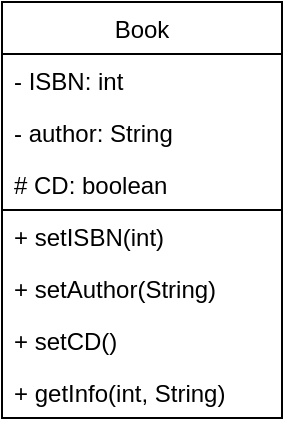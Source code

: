 <mxfile version="13.8.0" type="github">
  <diagram id="C5RBs43oDa-KdzZeNtuy" name="Page-1">
    <mxGraphModel dx="423" dy="512" grid="1" gridSize="10" guides="1" tooltips="1" connect="1" arrows="1" fold="1" page="1" pageScale="1" pageWidth="827" pageHeight="1169" math="0" shadow="0">
      <root>
        <mxCell id="WIyWlLk6GJQsqaUBKTNV-0" />
        <mxCell id="WIyWlLk6GJQsqaUBKTNV-1" parent="WIyWlLk6GJQsqaUBKTNV-0" />
        <mxCell id="5cFojUvyqo09gkGNKKq0-0" value="Book" style="swimlane;fontStyle=0;childLayout=stackLayout;horizontal=1;startSize=26;fillColor=none;horizontalStack=0;resizeParent=1;resizeParentMax=0;resizeLast=0;collapsible=1;marginBottom=0;" parent="WIyWlLk6GJQsqaUBKTNV-1" vertex="1">
          <mxGeometry x="20" y="110" width="140" height="208" as="geometry" />
        </mxCell>
        <mxCell id="5cFojUvyqo09gkGNKKq0-1" value="- ISBN: int" style="text;strokeColor=none;fillColor=none;align=left;verticalAlign=top;spacingLeft=4;spacingRight=4;overflow=hidden;rotatable=0;points=[[0,0.5],[1,0.5]];portConstraint=eastwest;" parent="5cFojUvyqo09gkGNKKq0-0" vertex="1">
          <mxGeometry y="26" width="140" height="26" as="geometry" />
        </mxCell>
        <mxCell id="5cFojUvyqo09gkGNKKq0-2" value="- author: String" style="text;strokeColor=none;fillColor=none;align=left;verticalAlign=top;spacingLeft=4;spacingRight=4;overflow=hidden;rotatable=0;points=[[0,0.5],[1,0.5]];portConstraint=eastwest;" parent="5cFojUvyqo09gkGNKKq0-0" vertex="1">
          <mxGeometry y="52" width="140" height="26" as="geometry" />
        </mxCell>
        <mxCell id="5cFojUvyqo09gkGNKKq0-3" value="# CD: boolean" style="text;strokeColor=none;fillColor=none;align=left;verticalAlign=top;spacingLeft=4;spacingRight=4;overflow=hidden;rotatable=0;points=[[0,0.5],[1,0.5]];portConstraint=eastwest;" parent="5cFojUvyqo09gkGNKKq0-0" vertex="1">
          <mxGeometry y="78" width="140" height="26" as="geometry" />
        </mxCell>
        <mxCell id="5cFojUvyqo09gkGNKKq0-11" value="" style="swimlane;fontStyle=0;childLayout=stackLayout;horizontal=1;startSize=0;fillColor=none;horizontalStack=0;resizeParent=1;resizeParentMax=0;resizeLast=0;collapsible=1;marginBottom=0;" parent="5cFojUvyqo09gkGNKKq0-0" vertex="1">
          <mxGeometry y="104" width="140" height="104" as="geometry">
            <mxRectangle x="110" y="260" width="50" height="40" as="alternateBounds" />
          </mxGeometry>
        </mxCell>
        <mxCell id="5cFojUvyqo09gkGNKKq0-13" value="+ setISBN(int)" style="text;strokeColor=none;fillColor=none;align=left;verticalAlign=top;spacingLeft=4;spacingRight=4;overflow=hidden;rotatable=0;points=[[0,0.5],[1,0.5]];portConstraint=eastwest;" parent="5cFojUvyqo09gkGNKKq0-11" vertex="1">
          <mxGeometry width="140" height="26" as="geometry" />
        </mxCell>
        <mxCell id="5cFojUvyqo09gkGNKKq0-14" value="+ setAuthor(String)" style="text;strokeColor=none;fillColor=none;align=left;verticalAlign=top;spacingLeft=4;spacingRight=4;overflow=hidden;rotatable=0;points=[[0,0.5],[1,0.5]];portConstraint=eastwest;" parent="5cFojUvyqo09gkGNKKq0-11" vertex="1">
          <mxGeometry y="26" width="140" height="26" as="geometry" />
        </mxCell>
        <mxCell id="DGtdENEEQf9WqrOcPjae-0" value="+ setCD()" style="text;strokeColor=none;fillColor=none;align=left;verticalAlign=top;spacingLeft=4;spacingRight=4;overflow=hidden;rotatable=0;points=[[0,0.5],[1,0.5]];portConstraint=eastwest;" vertex="1" parent="5cFojUvyqo09gkGNKKq0-11">
          <mxGeometry y="52" width="140" height="26" as="geometry" />
        </mxCell>
        <mxCell id="5cFojUvyqo09gkGNKKq0-15" value="+ getInfo(int, String)" style="text;strokeColor=none;fillColor=none;align=left;verticalAlign=top;spacingLeft=4;spacingRight=4;overflow=hidden;rotatable=0;points=[[0,0.5],[1,0.5]];portConstraint=eastwest;" parent="5cFojUvyqo09gkGNKKq0-11" vertex="1">
          <mxGeometry y="78" width="140" height="26" as="geometry" />
        </mxCell>
      </root>
    </mxGraphModel>
  </diagram>
</mxfile>
